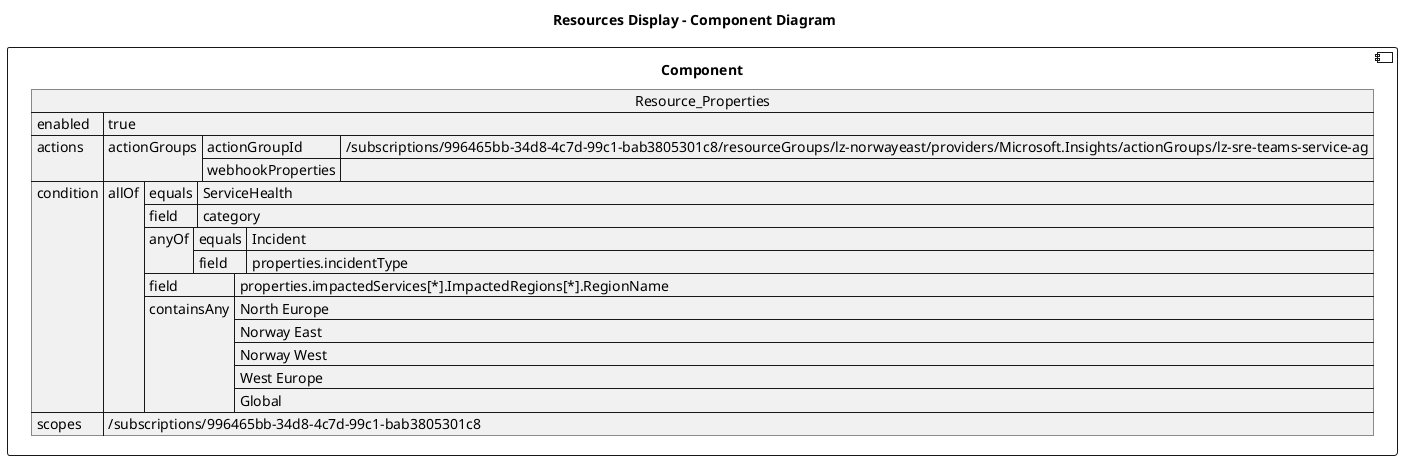 @startuml

title Resources Display - Component Diagram

component Component {

json  Resource_Properties {
  "enabled": true,
  "actions": {
    "actionGroups": [
      {
        "actionGroupId": "/subscriptions/996465bb-34d8-4c7d-99c1-bab3805301c8/resourceGroups/lz-norwayeast/providers/Microsoft.Insights/actionGroups/lz-sre-teams-service-ag",
        "webhookProperties": {}
      }
    ]
  },
  "condition": {
    "allOf": [
      {
        "equals": "ServiceHealth",
        "field": "category"
      },
      {
        "anyOf": [
          {
            "equals": "Incident",
            "field": "properties.incidentType"
          }
        ]
      },
      {
        "field": "properties.impactedServices[*].ImpactedRegions[*].RegionName",
        "containsAny": [
          "North Europe",
          "Norway East",
          "Norway West",
          "West Europe",
          "Global"
        ]
      }
    ]
  },
  "scopes": [
    "/subscriptions/996465bb-34d8-4c7d-99c1-bab3805301c8"
  ]
}
}
@enduml
